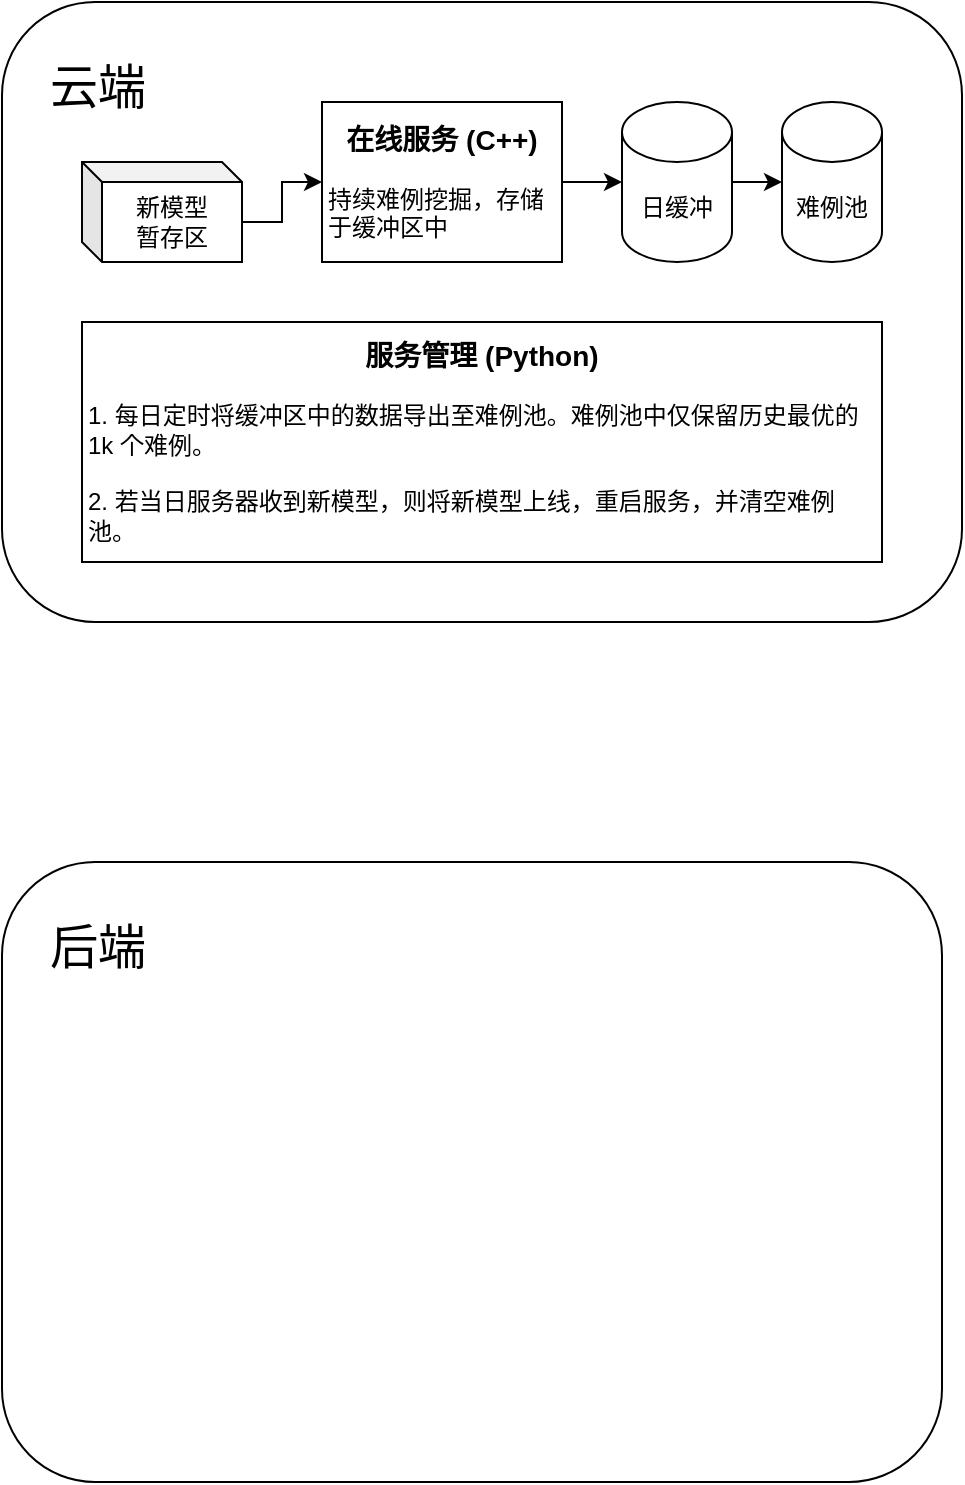 <mxfile version="16.5.6" type="github">
  <diagram id="oXYSmh-GCWIDTML4-bH2" name="Page-1">
    <mxGraphModel dx="1422" dy="832" grid="1" gridSize="10" guides="1" tooltips="1" connect="1" arrows="1" fold="1" page="1" pageScale="1" pageWidth="850" pageHeight="1100" math="0" shadow="0">
      <root>
        <mxCell id="0" />
        <mxCell id="1" parent="0" />
        <mxCell id="kqTDMFvDRpqGVh2tXkA1-6" value="云端" style="rounded=1;whiteSpace=wrap;html=1;fontSize=24;verticalAlign=top;align=left;spacing=24;" vertex="1" parent="1">
          <mxGeometry x="200" y="120" width="480" height="310" as="geometry" />
        </mxCell>
        <mxCell id="kqTDMFvDRpqGVh2tXkA1-9" style="edgeStyle=orthogonalEdgeStyle;rounded=0;orthogonalLoop=1;jettySize=auto;html=1;exitX=1;exitY=0.5;exitDx=0;exitDy=0;entryX=0;entryY=0.5;entryDx=0;entryDy=0;entryPerimeter=0;fontSize=12;" edge="1" parent="1" source="kqTDMFvDRpqGVh2tXkA1-1" target="kqTDMFvDRpqGVh2tXkA1-8">
          <mxGeometry relative="1" as="geometry" />
        </mxCell>
        <mxCell id="kqTDMFvDRpqGVh2tXkA1-1" value="&lt;font&gt;&lt;b&gt;&lt;font style=&quot;font-size: 14px&quot;&gt;在线服务 (C++)&lt;/font&gt;&lt;br&gt;&lt;/b&gt;&lt;span style=&quot;font-size: 12px ; font-family: &amp;#34;helvetica&amp;#34;&quot;&gt;&lt;br&gt;&lt;div style=&quot;text-align: left&quot;&gt;&lt;span style=&quot;font-family: &amp;#34;helvetica&amp;#34;&quot;&gt;持续难例挖掘，&lt;/span&gt;&lt;span&gt;存储于缓冲区中&lt;/span&gt;&lt;/div&gt;&lt;/span&gt;&lt;/font&gt;" style="rounded=0;whiteSpace=wrap;html=1;spacingLeft=0;spacingRight=0;spacing=4;" vertex="1" parent="1">
          <mxGeometry x="360" y="170" width="120" height="80" as="geometry" />
        </mxCell>
        <mxCell id="kqTDMFvDRpqGVh2tXkA1-3" value="&lt;font&gt;&lt;b style=&quot;font-size: 14px&quot;&gt;服务管理 (Python)&lt;br&gt;&lt;/b&gt;&lt;span&gt;&lt;br&gt;&lt;div style=&quot;text-align: left&quot;&gt;&lt;span&gt;1. 每日定时将缓冲区中的数据导出至难例池。难例池中仅保留历史最优的 1k 个难例。&lt;/span&gt;&lt;/div&gt;&lt;div style=&quot;text-align: left&quot;&gt;&lt;span&gt;&lt;br&gt;&lt;/span&gt;&lt;/div&gt;&lt;div style=&quot;text-align: left&quot;&gt;&lt;span&gt;2. 若当日服务器收到新模型，则将新模型上线，重启服务，并清空难例池。&lt;/span&gt;&lt;/div&gt;&lt;/span&gt;&lt;/font&gt;" style="rounded=0;whiteSpace=wrap;html=1;spacing=4;" vertex="1" parent="1">
          <mxGeometry x="240" y="280" width="400" height="120" as="geometry" />
        </mxCell>
        <mxCell id="kqTDMFvDRpqGVh2tXkA1-7" value="难例池" style="shape=cylinder3;whiteSpace=wrap;html=1;boundedLbl=1;backgroundOutline=1;size=15;fontSize=12;" vertex="1" parent="1">
          <mxGeometry x="590" y="170" width="50" height="80" as="geometry" />
        </mxCell>
        <mxCell id="kqTDMFvDRpqGVh2tXkA1-10" style="edgeStyle=orthogonalEdgeStyle;rounded=0;orthogonalLoop=1;jettySize=auto;html=1;exitX=1;exitY=0.5;exitDx=0;exitDy=0;exitPerimeter=0;entryX=0;entryY=0.5;entryDx=0;entryDy=0;entryPerimeter=0;fontSize=12;" edge="1" parent="1" source="kqTDMFvDRpqGVh2tXkA1-8" target="kqTDMFvDRpqGVh2tXkA1-7">
          <mxGeometry relative="1" as="geometry" />
        </mxCell>
        <mxCell id="kqTDMFvDRpqGVh2tXkA1-8" value="日缓冲" style="shape=cylinder3;whiteSpace=wrap;html=1;boundedLbl=1;backgroundOutline=1;size=15;fontSize=12;" vertex="1" parent="1">
          <mxGeometry x="510" y="170" width="55" height="80" as="geometry" />
        </mxCell>
        <mxCell id="kqTDMFvDRpqGVh2tXkA1-16" style="edgeStyle=orthogonalEdgeStyle;rounded=0;orthogonalLoop=1;jettySize=auto;html=1;exitX=0;exitY=0;exitDx=80;exitDy=30;exitPerimeter=0;fontSize=12;" edge="1" parent="1" source="kqTDMFvDRpqGVh2tXkA1-11" target="kqTDMFvDRpqGVh2tXkA1-1">
          <mxGeometry relative="1" as="geometry" />
        </mxCell>
        <mxCell id="kqTDMFvDRpqGVh2tXkA1-11" value="新模型&lt;br&gt;暂存区" style="shape=cube;whiteSpace=wrap;html=1;boundedLbl=1;backgroundOutline=1;darkOpacity=0.05;darkOpacity2=0.1;fontSize=12;size=10;" vertex="1" parent="1">
          <mxGeometry x="240" y="200" width="80" height="50" as="geometry" />
        </mxCell>
        <mxCell id="kqTDMFvDRpqGVh2tXkA1-17" value="后端" style="rounded=1;whiteSpace=wrap;html=1;fontSize=24;verticalAlign=top;align=left;spacing=24;" vertex="1" parent="1">
          <mxGeometry x="200" y="550" width="470" height="310" as="geometry" />
        </mxCell>
      </root>
    </mxGraphModel>
  </diagram>
</mxfile>

